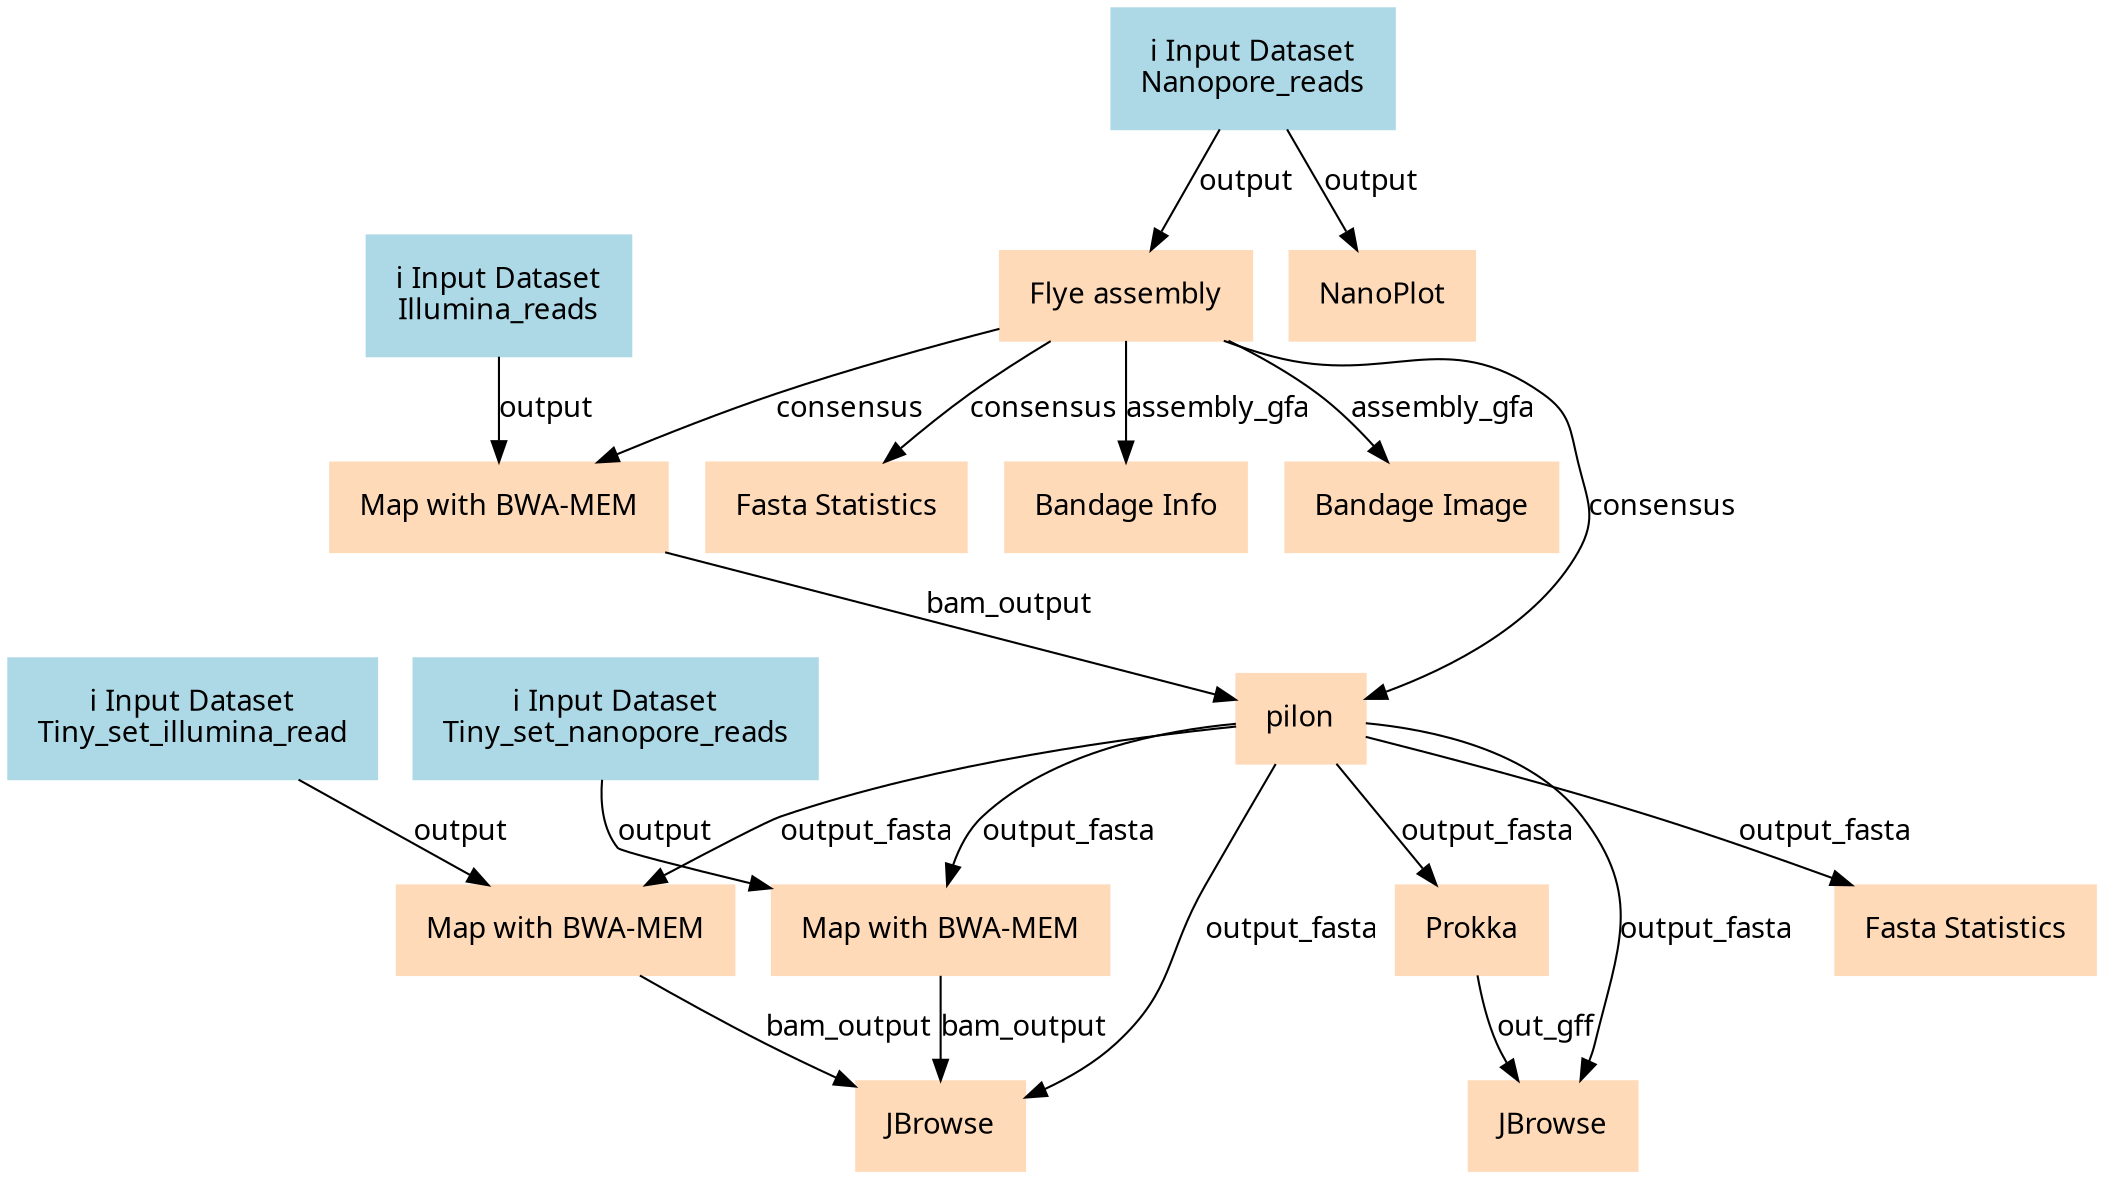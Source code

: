digraph main {
  node [fontname="Atkinson Hyperlegible", shape=box, color=white,style=filled,color=peachpuff,margin="0.2,0.2"];
  edge [fontname="Atkinson Hyperlegible"];
  0[color=lightblue,label="ℹ️ Input Dataset\nIllumina_reads"]
  1[color=lightblue,label="ℹ️ Input Dataset\nNanopore_reads"]
  2[color=lightblue,label="ℹ️ Input Dataset\nTiny_set_illumina_read"]
  3[color=lightblue,label="ℹ️ Input Dataset\nTiny_set_nanopore_reads"]
  4[label="Flye assembly"]
  1 -> 4 [label="output"]
  5[label="NanoPlot"]
  1 -> 5 [label="output"]
  6[label="Map with BWA-MEM"]
  0 -> 6 [label="output"]
  4 -> 6 [label="consensus"]
  7[label="Fasta Statistics"]
  4 -> 7 [label="consensus"]
  8[label="Bandage Info"]
  4 -> 8 [label="assembly_gfa"]
  9[label="Bandage Image"]
  4 -> 9 [label="assembly_gfa"]
  10[label="pilon"]
  6 -> 10 [label="bam_output"]
  4 -> 10 [label="consensus"]
  11[label="Fasta Statistics"]
  10 -> 11 [label="output_fasta"]
  12[label="Map with BWA-MEM"]
  2 -> 12 [label="output"]
  10 -> 12 [label="output_fasta"]
  13[label="Map with BWA-MEM"]
  3 -> 13 [label="output"]
  10 -> 13 [label="output_fasta"]
  14[label="Prokka"]
  10 -> 14 [label="output_fasta"]
  15[label="JBrowse"]
  10 -> 15 [label="output_fasta"]
  12 -> 15 [label="bam_output"]
  13 -> 15 [label="bam_output"]
  16[label="JBrowse"]
  10 -> 16 [label="output_fasta"]
  14 -> 16 [label="out_gff"]
}